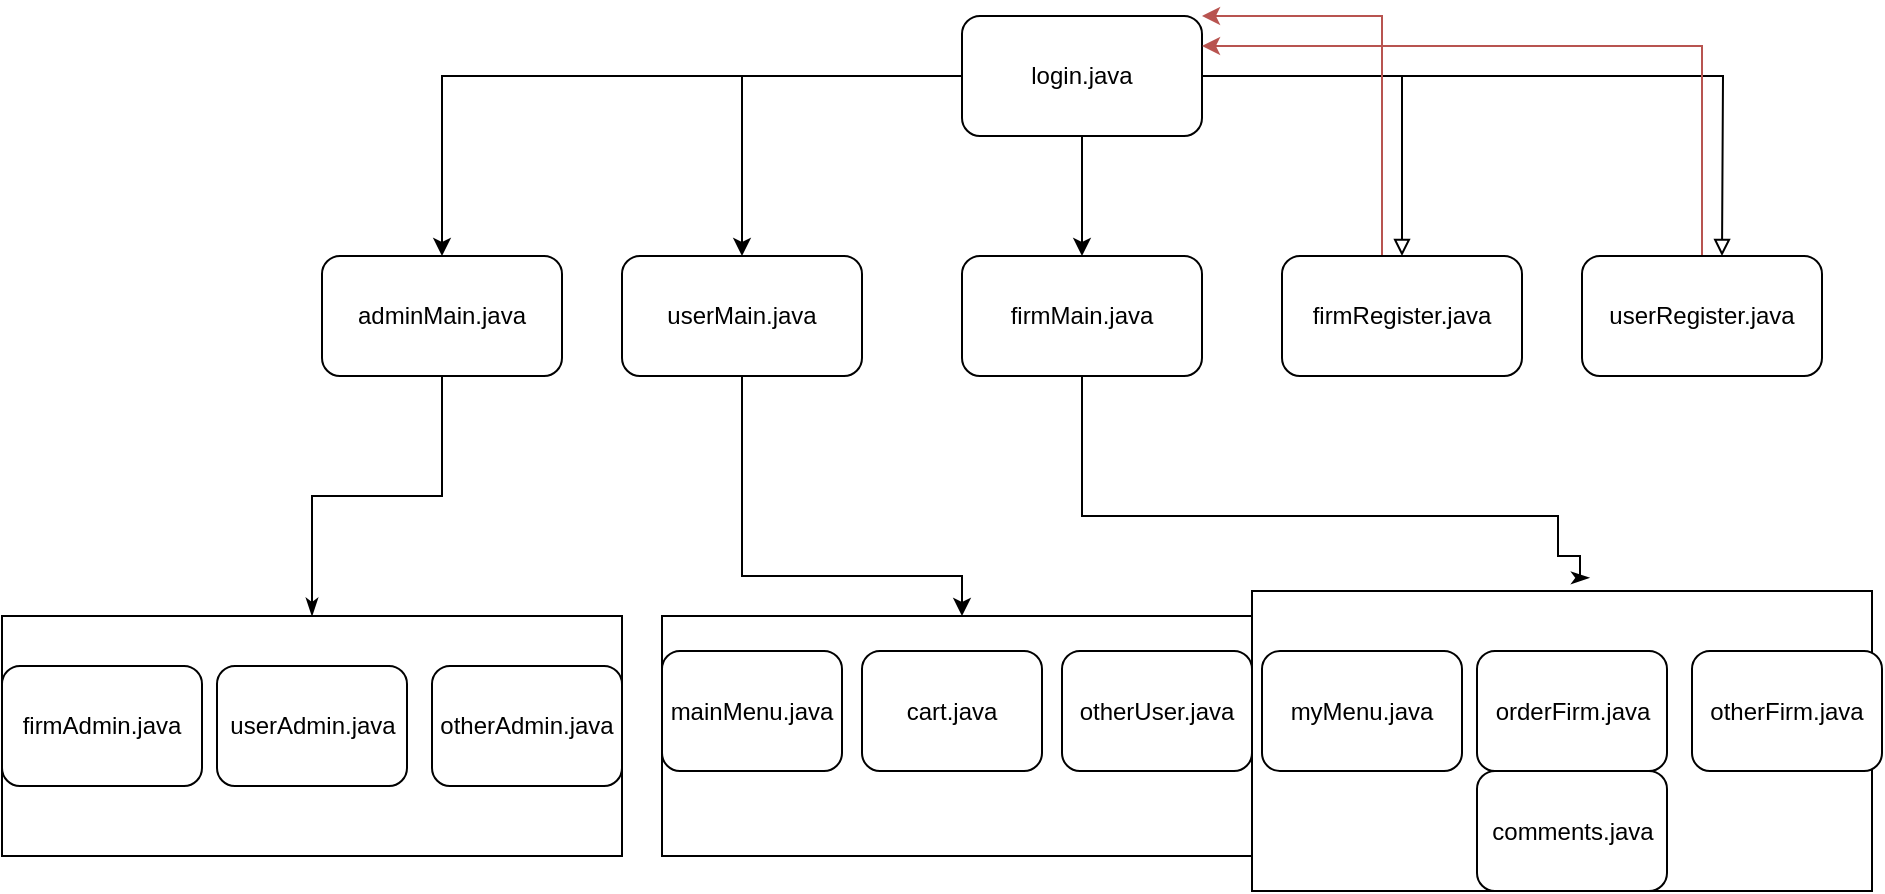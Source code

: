 <mxfile version="12.8.1" type="github">
  <diagram id="kNcc-ozZJjw88QSZvHIv" name="Page-1">
    <mxGraphModel dx="2105" dy="592" grid="1" gridSize="10" guides="1" tooltips="1" connect="1" arrows="1" fold="1" page="1" pageScale="1" pageWidth="827" pageHeight="1169" math="0" shadow="0">
      <root>
        <mxCell id="0" />
        <mxCell id="1" parent="0" />
        <mxCell id="pbbmq9tgI4HYfDyTQR8Z-2" style="edgeStyle=orthogonalEdgeStyle;rounded=0;orthogonalLoop=1;jettySize=auto;html=1;endArrow=block;endFill=0;" parent="1" source="pbbmq9tgI4HYfDyTQR8Z-1" edge="1">
          <mxGeometry relative="1" as="geometry">
            <mxPoint x="720" y="160" as="targetPoint" />
          </mxGeometry>
        </mxCell>
        <mxCell id="pbbmq9tgI4HYfDyTQR8Z-8" style="edgeStyle=orthogonalEdgeStyle;rounded=0;orthogonalLoop=1;jettySize=auto;html=1;entryX=0.5;entryY=0;entryDx=0;entryDy=0;" parent="1" source="pbbmq9tgI4HYfDyTQR8Z-1" target="pbbmq9tgI4HYfDyTQR8Z-3" edge="1">
          <mxGeometry relative="1" as="geometry" />
        </mxCell>
        <mxCell id="pbbmq9tgI4HYfDyTQR8Z-9" style="edgeStyle=orthogonalEdgeStyle;rounded=0;orthogonalLoop=1;jettySize=auto;html=1;entryX=0.5;entryY=0;entryDx=0;entryDy=0;endArrow=block;endFill=0;" parent="1" source="pbbmq9tgI4HYfDyTQR8Z-1" target="pbbmq9tgI4HYfDyTQR8Z-17" edge="1">
          <mxGeometry relative="1" as="geometry">
            <mxPoint x="580" y="160" as="targetPoint" />
          </mxGeometry>
        </mxCell>
        <mxCell id="pbbmq9tgI4HYfDyTQR8Z-10" style="edgeStyle=orthogonalEdgeStyle;rounded=0;orthogonalLoop=1;jettySize=auto;html=1;entryX=0.5;entryY=0;entryDx=0;entryDy=0;" parent="1" source="pbbmq9tgI4HYfDyTQR8Z-1" target="pbbmq9tgI4HYfDyTQR8Z-15" edge="1">
          <mxGeometry relative="1" as="geometry">
            <mxPoint x="230" y="160" as="targetPoint" />
          </mxGeometry>
        </mxCell>
        <mxCell id="pbbmq9tgI4HYfDyTQR8Z-11" style="edgeStyle=orthogonalEdgeStyle;rounded=0;orthogonalLoop=1;jettySize=auto;html=1;entryX=0.5;entryY=0;entryDx=0;entryDy=0;" parent="1" source="pbbmq9tgI4HYfDyTQR8Z-1" target="pbbmq9tgI4HYfDyTQR8Z-16" edge="1">
          <mxGeometry relative="1" as="geometry">
            <mxPoint x="420" y="160" as="targetPoint" />
          </mxGeometry>
        </mxCell>
        <mxCell id="pbbmq9tgI4HYfDyTQR8Z-1" value="login.java" style="rounded=1;whiteSpace=wrap;html=1;" parent="1" vertex="1">
          <mxGeometry x="340" y="40" width="120" height="60" as="geometry" />
        </mxCell>
        <mxCell id="pbbmq9tgI4HYfDyTQR8Z-25" style="edgeStyle=orthogonalEdgeStyle;rounded=0;orthogonalLoop=1;jettySize=auto;html=1;entryX=0.5;entryY=0;entryDx=0;entryDy=0;endArrow=classicThin;endFill=1;" parent="1" source="pbbmq9tgI4HYfDyTQR8Z-3" target="pbbmq9tgI4HYfDyTQR8Z-24" edge="1">
          <mxGeometry relative="1" as="geometry" />
        </mxCell>
        <mxCell id="pbbmq9tgI4HYfDyTQR8Z-3" value="adminMain.java" style="rounded=1;whiteSpace=wrap;html=1;" parent="1" vertex="1">
          <mxGeometry x="20" y="160" width="120" height="60" as="geometry" />
        </mxCell>
        <mxCell id="pbbmq9tgI4HYfDyTQR8Z-27" style="edgeStyle=orthogonalEdgeStyle;rounded=0;orthogonalLoop=1;jettySize=auto;html=1;entryX=0.5;entryY=0;entryDx=0;entryDy=0;endArrow=classic;endFill=1;" parent="1" source="pbbmq9tgI4HYfDyTQR8Z-15" target="pbbmq9tgI4HYfDyTQR8Z-26" edge="1">
          <mxGeometry relative="1" as="geometry">
            <Array as="points">
              <mxPoint x="230" y="320" />
              <mxPoint x="340" y="320" />
            </Array>
          </mxGeometry>
        </mxCell>
        <mxCell id="pbbmq9tgI4HYfDyTQR8Z-15" value="&lt;div&gt;userMain.java&lt;/div&gt;" style="rounded=1;whiteSpace=wrap;html=1;" parent="1" vertex="1">
          <mxGeometry x="170" y="160" width="120" height="60" as="geometry" />
        </mxCell>
        <mxCell id="pbbmq9tgI4HYfDyTQR8Z-31" style="edgeStyle=orthogonalEdgeStyle;rounded=0;orthogonalLoop=1;jettySize=auto;html=1;endArrow=classicThin;endFill=1;entryX=0.544;entryY=-0.044;entryDx=0;entryDy=0;entryPerimeter=0;" parent="1" source="pbbmq9tgI4HYfDyTQR8Z-16" target="pbbmq9tgI4HYfDyTQR8Z-32" edge="1">
          <mxGeometry relative="1" as="geometry">
            <mxPoint x="640" y="340" as="targetPoint" />
            <Array as="points">
              <mxPoint x="400" y="290" />
              <mxPoint x="638" y="290" />
              <mxPoint x="638" y="310" />
              <mxPoint x="649" y="310" />
            </Array>
          </mxGeometry>
        </mxCell>
        <mxCell id="pbbmq9tgI4HYfDyTQR8Z-16" value="firmMain.java" style="rounded=1;whiteSpace=wrap;html=1;" parent="1" vertex="1">
          <mxGeometry x="340" y="160" width="120" height="60" as="geometry" />
        </mxCell>
        <mxCell id="pbbmq9tgI4HYfDyTQR8Z-22" style="edgeStyle=orthogonalEdgeStyle;rounded=0;orthogonalLoop=1;jettySize=auto;html=1;entryX=1;entryY=0;entryDx=0;entryDy=0;fillColor=#f8cecc;strokeColor=#b85450;" parent="1" source="pbbmq9tgI4HYfDyTQR8Z-17" target="pbbmq9tgI4HYfDyTQR8Z-1" edge="1">
          <mxGeometry relative="1" as="geometry">
            <Array as="points">
              <mxPoint x="550" y="40" />
            </Array>
          </mxGeometry>
        </mxCell>
        <mxCell id="pbbmq9tgI4HYfDyTQR8Z-17" value="firmRegister.java" style="rounded=1;whiteSpace=wrap;html=1;" parent="1" vertex="1">
          <mxGeometry x="500" y="160" width="120" height="60" as="geometry" />
        </mxCell>
        <mxCell id="pbbmq9tgI4HYfDyTQR8Z-23" style="edgeStyle=orthogonalEdgeStyle;rounded=0;orthogonalLoop=1;jettySize=auto;html=1;entryX=1;entryY=0.25;entryDx=0;entryDy=0;fillColor=#f8cecc;strokeColor=#b85450;" parent="1" source="pbbmq9tgI4HYfDyTQR8Z-20" target="pbbmq9tgI4HYfDyTQR8Z-1" edge="1">
          <mxGeometry relative="1" as="geometry">
            <Array as="points">
              <mxPoint x="710" y="55" />
            </Array>
          </mxGeometry>
        </mxCell>
        <mxCell id="pbbmq9tgI4HYfDyTQR8Z-20" value="userRegister.java" style="rounded=1;whiteSpace=wrap;html=1;" parent="1" vertex="1">
          <mxGeometry x="650" y="160" width="120" height="60" as="geometry" />
        </mxCell>
        <mxCell id="pbbmq9tgI4HYfDyTQR8Z-24" value="" style="rounded=0;whiteSpace=wrap;html=1;" parent="1" vertex="1">
          <mxGeometry x="-140" y="340" width="310" height="120" as="geometry" />
        </mxCell>
        <mxCell id="pbbmq9tgI4HYfDyTQR8Z-26" value="" style="rounded=0;whiteSpace=wrap;html=1;" parent="1" vertex="1">
          <mxGeometry x="190" y="340" width="300" height="120" as="geometry" />
        </mxCell>
        <mxCell id="pbbmq9tgI4HYfDyTQR8Z-28" value="firmAdmin.java" style="rounded=1;whiteSpace=wrap;html=1;" parent="1" vertex="1">
          <mxGeometry x="-140" y="365" width="100" height="60" as="geometry" />
        </mxCell>
        <mxCell id="pbbmq9tgI4HYfDyTQR8Z-29" value="userAdmin.java" style="rounded=1;whiteSpace=wrap;html=1;" parent="1" vertex="1">
          <mxGeometry x="-32.5" y="365" width="95" height="60" as="geometry" />
        </mxCell>
        <mxCell id="pbbmq9tgI4HYfDyTQR8Z-30" value="otherAdmin.java" style="rounded=1;whiteSpace=wrap;html=1;" parent="1" vertex="1">
          <mxGeometry x="75" y="365" width="95" height="60" as="geometry" />
        </mxCell>
        <mxCell id="pbbmq9tgI4HYfDyTQR8Z-32" value="" style="rounded=0;whiteSpace=wrap;html=1;" parent="1" vertex="1">
          <mxGeometry x="485" y="327.5" width="310" height="150" as="geometry" />
        </mxCell>
        <mxCell id="pbbmq9tgI4HYfDyTQR8Z-33" value="mainMenu.java" style="rounded=1;whiteSpace=wrap;html=1;" parent="1" vertex="1">
          <mxGeometry x="190" y="357.5" width="90" height="60" as="geometry" />
        </mxCell>
        <mxCell id="pbbmq9tgI4HYfDyTQR8Z-34" value="otherUser.java" style="rounded=1;whiteSpace=wrap;html=1;" parent="1" vertex="1">
          <mxGeometry x="390" y="357.5" width="95" height="60" as="geometry" />
        </mxCell>
        <mxCell id="pbbmq9tgI4HYfDyTQR8Z-35" value="cart.java" style="rounded=1;whiteSpace=wrap;html=1;" parent="1" vertex="1">
          <mxGeometry x="290" y="357.5" width="90" height="60" as="geometry" />
        </mxCell>
        <mxCell id="pbbmq9tgI4HYfDyTQR8Z-36" value="otherFirm.java" style="rounded=1;whiteSpace=wrap;html=1;" parent="1" vertex="1">
          <mxGeometry x="705" y="357.5" width="95" height="60" as="geometry" />
        </mxCell>
        <mxCell id="pbbmq9tgI4HYfDyTQR8Z-37" value="orderFirm.java" style="rounded=1;whiteSpace=wrap;html=1;" parent="1" vertex="1">
          <mxGeometry x="597.5" y="357.5" width="95" height="60" as="geometry" />
        </mxCell>
        <mxCell id="pbbmq9tgI4HYfDyTQR8Z-38" value="myMenu.java" style="rounded=1;whiteSpace=wrap;html=1;" parent="1" vertex="1">
          <mxGeometry x="490" y="357.5" width="100" height="60" as="geometry" />
        </mxCell>
        <mxCell id="pbbmq9tgI4HYfDyTQR8Z-39" value="comments.java" style="rounded=1;whiteSpace=wrap;html=1;" parent="1" vertex="1">
          <mxGeometry x="597.5" y="417.5" width="95" height="60" as="geometry" />
        </mxCell>
      </root>
    </mxGraphModel>
  </diagram>
</mxfile>
